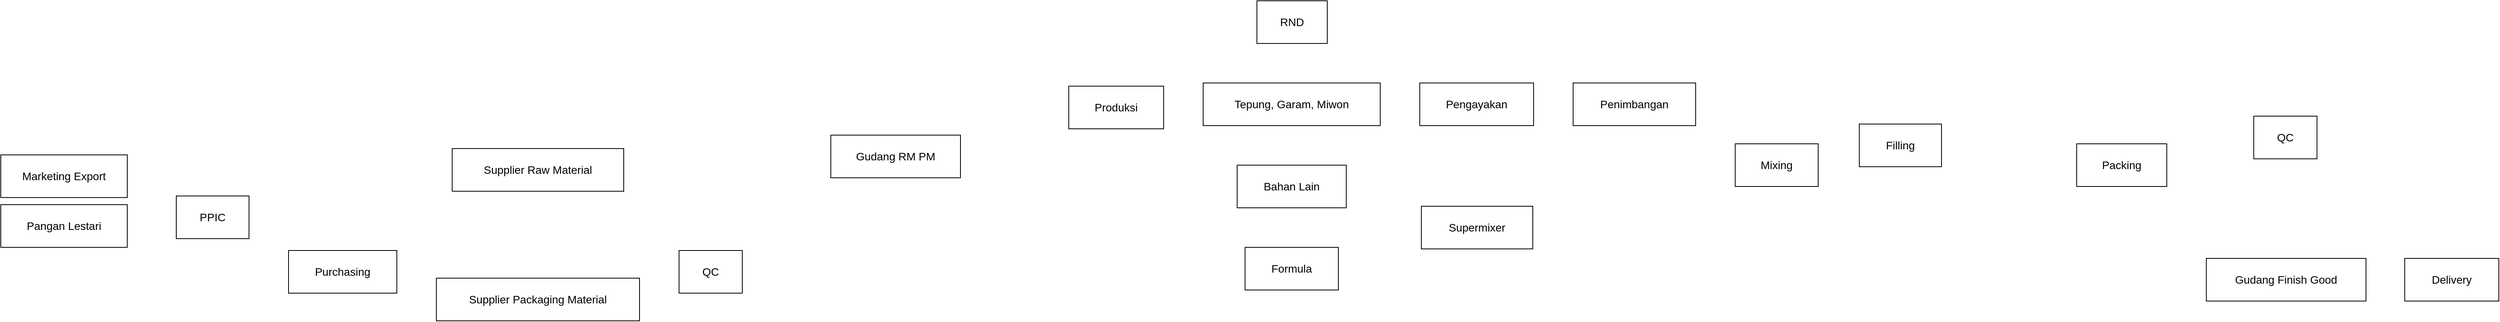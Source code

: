 <mxfile version="26.2.9">
  <diagram name="Page-1" id="cf-V2gqi7i_fhJFO8fwm">
    <mxGraphModel dx="1808" dy="1229" grid="1" gridSize="10" guides="1" tooltips="1" connect="1" arrows="1" fold="1" page="1" pageScale="1" pageWidth="850" pageHeight="1100" math="0" shadow="0">
      <root>
        <mxCell id="0" />
        <mxCell id="1" parent="0" />
        <mxCell id="oBX4iHXAOmjOvNSdd5BE-188" value="Marketing Export" style="whiteSpace=wrap;strokeWidth=1;fontSize=14;" vertex="1" parent="1">
          <mxGeometry x="30" y="945" width="160" height="54" as="geometry" />
        </mxCell>
        <mxCell id="oBX4iHXAOmjOvNSdd5BE-189" value="PPIC" style="whiteSpace=wrap;strokeWidth=1;fontSize=14;" vertex="1" parent="1">
          <mxGeometry x="252" y="997" width="92" height="54" as="geometry" />
        </mxCell>
        <mxCell id="oBX4iHXAOmjOvNSdd5BE-190" value="Pangan Lestari" style="whiteSpace=wrap;strokeWidth=1;fontSize=14;" vertex="1" parent="1">
          <mxGeometry x="30" y="1008" width="160" height="54" as="geometry" />
        </mxCell>
        <mxCell id="oBX4iHXAOmjOvNSdd5BE-191" value="Purchasing" style="whiteSpace=wrap;strokeWidth=1;fontSize=14;" vertex="1" parent="1">
          <mxGeometry x="394" y="1066" width="137" height="54" as="geometry" />
        </mxCell>
        <mxCell id="oBX4iHXAOmjOvNSdd5BE-192" value="Supplier Raw Material" style="whiteSpace=wrap;strokeWidth=1;fontSize=14;" vertex="1" parent="1">
          <mxGeometry x="601" y="937" width="217" height="54" as="geometry" />
        </mxCell>
        <mxCell id="oBX4iHXAOmjOvNSdd5BE-193" value="Supplier Packaging Material" style="whiteSpace=wrap;strokeWidth=1;fontSize=14;" vertex="1" parent="1">
          <mxGeometry x="581" y="1101" width="257" height="54" as="geometry" />
        </mxCell>
        <mxCell id="oBX4iHXAOmjOvNSdd5BE-194" value="QC" style="whiteSpace=wrap;strokeWidth=1;fontSize=14;" vertex="1" parent="1">
          <mxGeometry x="888" y="1066" width="80" height="54" as="geometry" />
        </mxCell>
        <mxCell id="oBX4iHXAOmjOvNSdd5BE-195" value="Gudang RM PM" style="whiteSpace=wrap;strokeWidth=1;fontSize=14;" vertex="1" parent="1">
          <mxGeometry x="1080" y="920" width="164" height="54" as="geometry" />
        </mxCell>
        <mxCell id="oBX4iHXAOmjOvNSdd5BE-196" value="Produksi" style="whiteSpace=wrap;strokeWidth=1;fontSize=14;" vertex="1" parent="1">
          <mxGeometry x="1381" y="858" width="120" height="54" as="geometry" />
        </mxCell>
        <mxCell id="oBX4iHXAOmjOvNSdd5BE-197" value="RND" style="whiteSpace=wrap;strokeWidth=1;fontSize=14;" vertex="1" parent="1">
          <mxGeometry x="1619" y="750" width="89" height="54" as="geometry" />
        </mxCell>
        <mxCell id="oBX4iHXAOmjOvNSdd5BE-198" value="Tepung, Garam, Miwon" style="whiteSpace=wrap;strokeWidth=1;fontSize=14;" vertex="1" parent="1">
          <mxGeometry x="1551" y="854" width="224" height="54" as="geometry" />
        </mxCell>
        <mxCell id="oBX4iHXAOmjOvNSdd5BE-199" value="Bahan Lain" style="whiteSpace=wrap;strokeWidth=1;fontSize=14;" vertex="1" parent="1">
          <mxGeometry x="1594" y="958" width="138" height="54" as="geometry" />
        </mxCell>
        <mxCell id="oBX4iHXAOmjOvNSdd5BE-200" value="Formula" style="whiteSpace=wrap;strokeWidth=1;fontSize=14;" vertex="1" parent="1">
          <mxGeometry x="1604" y="1062" width="118" height="54" as="geometry" />
        </mxCell>
        <mxCell id="oBX4iHXAOmjOvNSdd5BE-201" value="Pengayakan" style="whiteSpace=wrap;strokeWidth=1;fontSize=14;" vertex="1" parent="1">
          <mxGeometry x="1825" y="854" width="144" height="54" as="geometry" />
        </mxCell>
        <mxCell id="oBX4iHXAOmjOvNSdd5BE-202" value="Penimbangan" style="whiteSpace=wrap;strokeWidth=1;fontSize=14;" vertex="1" parent="1">
          <mxGeometry x="2019" y="854" width="155" height="54" as="geometry" />
        </mxCell>
        <mxCell id="oBX4iHXAOmjOvNSdd5BE-203" value="Supermixer" style="whiteSpace=wrap;strokeWidth=1;fontSize=14;" vertex="1" parent="1">
          <mxGeometry x="1827" y="1010" width="141" height="54" as="geometry" />
        </mxCell>
        <mxCell id="oBX4iHXAOmjOvNSdd5BE-204" value="Mixing" style="whiteSpace=wrap;strokeWidth=1;fontSize=14;" vertex="1" parent="1">
          <mxGeometry x="2224" y="931" width="105" height="54" as="geometry" />
        </mxCell>
        <mxCell id="oBX4iHXAOmjOvNSdd5BE-205" value="QC" style="whiteSpace=wrap;strokeWidth=1;fontSize=14;" vertex="1" parent="1">
          <mxGeometry x="2880" y="896" width="80" height="54" as="geometry" />
        </mxCell>
        <mxCell id="oBX4iHXAOmjOvNSdd5BE-206" value="Filling" style="whiteSpace=wrap;strokeWidth=1;fontSize=14;" vertex="1" parent="1">
          <mxGeometry x="2381" y="906" width="104" height="54" as="geometry" />
        </mxCell>
        <mxCell id="oBX4iHXAOmjOvNSdd5BE-207" value="Packing" style="whiteSpace=wrap;strokeWidth=1;fontSize=14;" vertex="1" parent="1">
          <mxGeometry x="2656" y="931" width="114" height="54" as="geometry" />
        </mxCell>
        <mxCell id="oBX4iHXAOmjOvNSdd5BE-208" value="Gudang Finish Good" style="whiteSpace=wrap;strokeWidth=1;fontSize=14;" vertex="1" parent="1">
          <mxGeometry x="2820" y="1076" width="202" height="54" as="geometry" />
        </mxCell>
        <mxCell id="oBX4iHXAOmjOvNSdd5BE-209" value="Delivery" style="whiteSpace=wrap;strokeWidth=1;fontSize=14;" vertex="1" parent="1">
          <mxGeometry x="3071" y="1076" width="119" height="54" as="geometry" />
        </mxCell>
      </root>
    </mxGraphModel>
  </diagram>
</mxfile>
